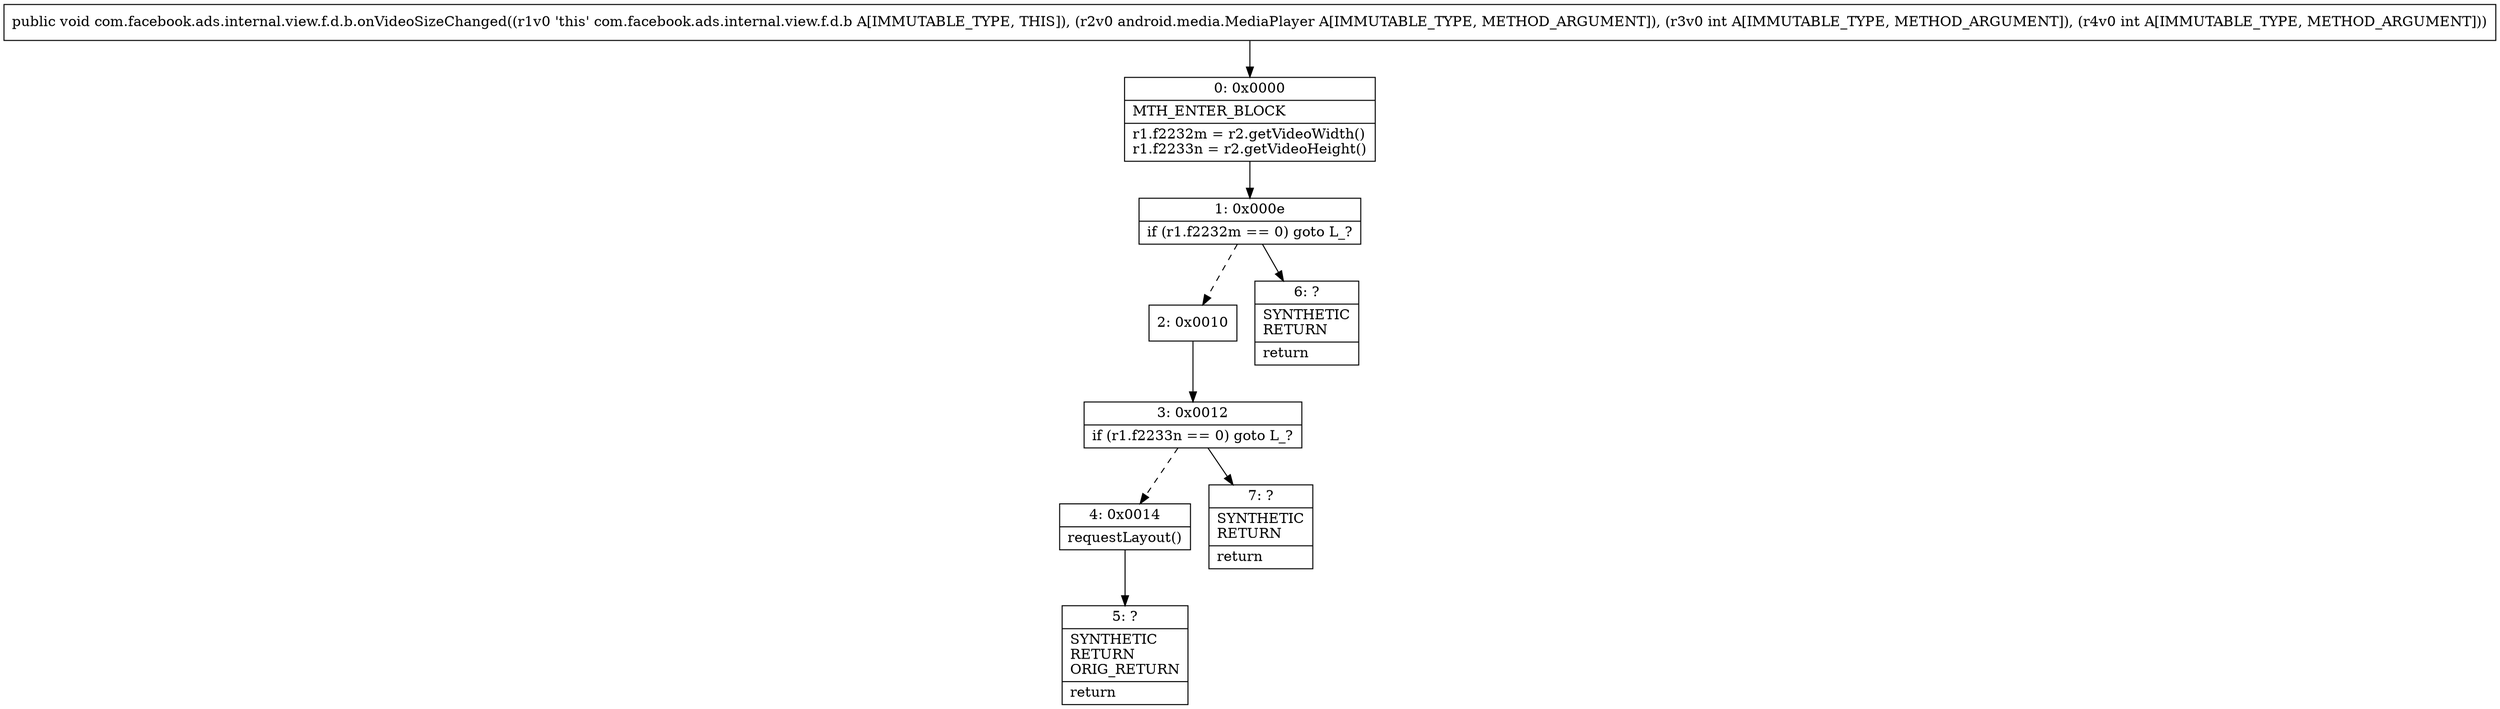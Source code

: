digraph "CFG forcom.facebook.ads.internal.view.f.d.b.onVideoSizeChanged(Landroid\/media\/MediaPlayer;II)V" {
Node_0 [shape=record,label="{0\:\ 0x0000|MTH_ENTER_BLOCK\l|r1.f2232m = r2.getVideoWidth()\lr1.f2233n = r2.getVideoHeight()\l}"];
Node_1 [shape=record,label="{1\:\ 0x000e|if (r1.f2232m == 0) goto L_?\l}"];
Node_2 [shape=record,label="{2\:\ 0x0010}"];
Node_3 [shape=record,label="{3\:\ 0x0012|if (r1.f2233n == 0) goto L_?\l}"];
Node_4 [shape=record,label="{4\:\ 0x0014|requestLayout()\l}"];
Node_5 [shape=record,label="{5\:\ ?|SYNTHETIC\lRETURN\lORIG_RETURN\l|return\l}"];
Node_6 [shape=record,label="{6\:\ ?|SYNTHETIC\lRETURN\l|return\l}"];
Node_7 [shape=record,label="{7\:\ ?|SYNTHETIC\lRETURN\l|return\l}"];
MethodNode[shape=record,label="{public void com.facebook.ads.internal.view.f.d.b.onVideoSizeChanged((r1v0 'this' com.facebook.ads.internal.view.f.d.b A[IMMUTABLE_TYPE, THIS]), (r2v0 android.media.MediaPlayer A[IMMUTABLE_TYPE, METHOD_ARGUMENT]), (r3v0 int A[IMMUTABLE_TYPE, METHOD_ARGUMENT]), (r4v0 int A[IMMUTABLE_TYPE, METHOD_ARGUMENT])) }"];
MethodNode -> Node_0;
Node_0 -> Node_1;
Node_1 -> Node_2[style=dashed];
Node_1 -> Node_6;
Node_2 -> Node_3;
Node_3 -> Node_4[style=dashed];
Node_3 -> Node_7;
Node_4 -> Node_5;
}

